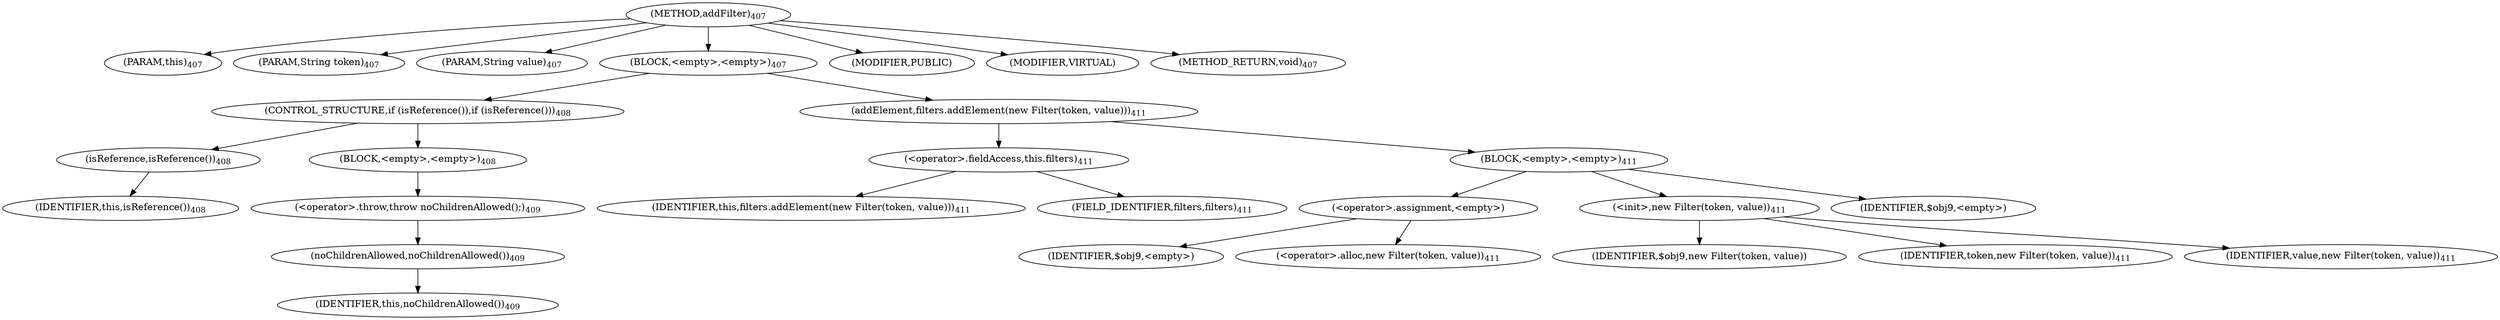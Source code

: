 digraph "addFilter" {  
"727" [label = <(METHOD,addFilter)<SUB>407</SUB>> ]
"95" [label = <(PARAM,this)<SUB>407</SUB>> ]
"728" [label = <(PARAM,String token)<SUB>407</SUB>> ]
"729" [label = <(PARAM,String value)<SUB>407</SUB>> ]
"730" [label = <(BLOCK,&lt;empty&gt;,&lt;empty&gt;)<SUB>407</SUB>> ]
"731" [label = <(CONTROL_STRUCTURE,if (isReference()),if (isReference()))<SUB>408</SUB>> ]
"732" [label = <(isReference,isReference())<SUB>408</SUB>> ]
"94" [label = <(IDENTIFIER,this,isReference())<SUB>408</SUB>> ]
"733" [label = <(BLOCK,&lt;empty&gt;,&lt;empty&gt;)<SUB>408</SUB>> ]
"734" [label = <(&lt;operator&gt;.throw,throw noChildrenAllowed();)<SUB>409</SUB>> ]
"735" [label = <(noChildrenAllowed,noChildrenAllowed())<SUB>409</SUB>> ]
"96" [label = <(IDENTIFIER,this,noChildrenAllowed())<SUB>409</SUB>> ]
"736" [label = <(addElement,filters.addElement(new Filter(token, value)))<SUB>411</SUB>> ]
"737" [label = <(&lt;operator&gt;.fieldAccess,this.filters)<SUB>411</SUB>> ]
"738" [label = <(IDENTIFIER,this,filters.addElement(new Filter(token, value)))<SUB>411</SUB>> ]
"739" [label = <(FIELD_IDENTIFIER,filters,filters)<SUB>411</SUB>> ]
"740" [label = <(BLOCK,&lt;empty&gt;,&lt;empty&gt;)<SUB>411</SUB>> ]
"741" [label = <(&lt;operator&gt;.assignment,&lt;empty&gt;)> ]
"742" [label = <(IDENTIFIER,$obj9,&lt;empty&gt;)> ]
"743" [label = <(&lt;operator&gt;.alloc,new Filter(token, value))<SUB>411</SUB>> ]
"744" [label = <(&lt;init&gt;,new Filter(token, value))<SUB>411</SUB>> ]
"745" [label = <(IDENTIFIER,$obj9,new Filter(token, value))> ]
"746" [label = <(IDENTIFIER,token,new Filter(token, value))<SUB>411</SUB>> ]
"747" [label = <(IDENTIFIER,value,new Filter(token, value))<SUB>411</SUB>> ]
"748" [label = <(IDENTIFIER,$obj9,&lt;empty&gt;)> ]
"749" [label = <(MODIFIER,PUBLIC)> ]
"750" [label = <(MODIFIER,VIRTUAL)> ]
"751" [label = <(METHOD_RETURN,void)<SUB>407</SUB>> ]
  "727" -> "95" 
  "727" -> "728" 
  "727" -> "729" 
  "727" -> "730" 
  "727" -> "749" 
  "727" -> "750" 
  "727" -> "751" 
  "730" -> "731" 
  "730" -> "736" 
  "731" -> "732" 
  "731" -> "733" 
  "732" -> "94" 
  "733" -> "734" 
  "734" -> "735" 
  "735" -> "96" 
  "736" -> "737" 
  "736" -> "740" 
  "737" -> "738" 
  "737" -> "739" 
  "740" -> "741" 
  "740" -> "744" 
  "740" -> "748" 
  "741" -> "742" 
  "741" -> "743" 
  "744" -> "745" 
  "744" -> "746" 
  "744" -> "747" 
}
